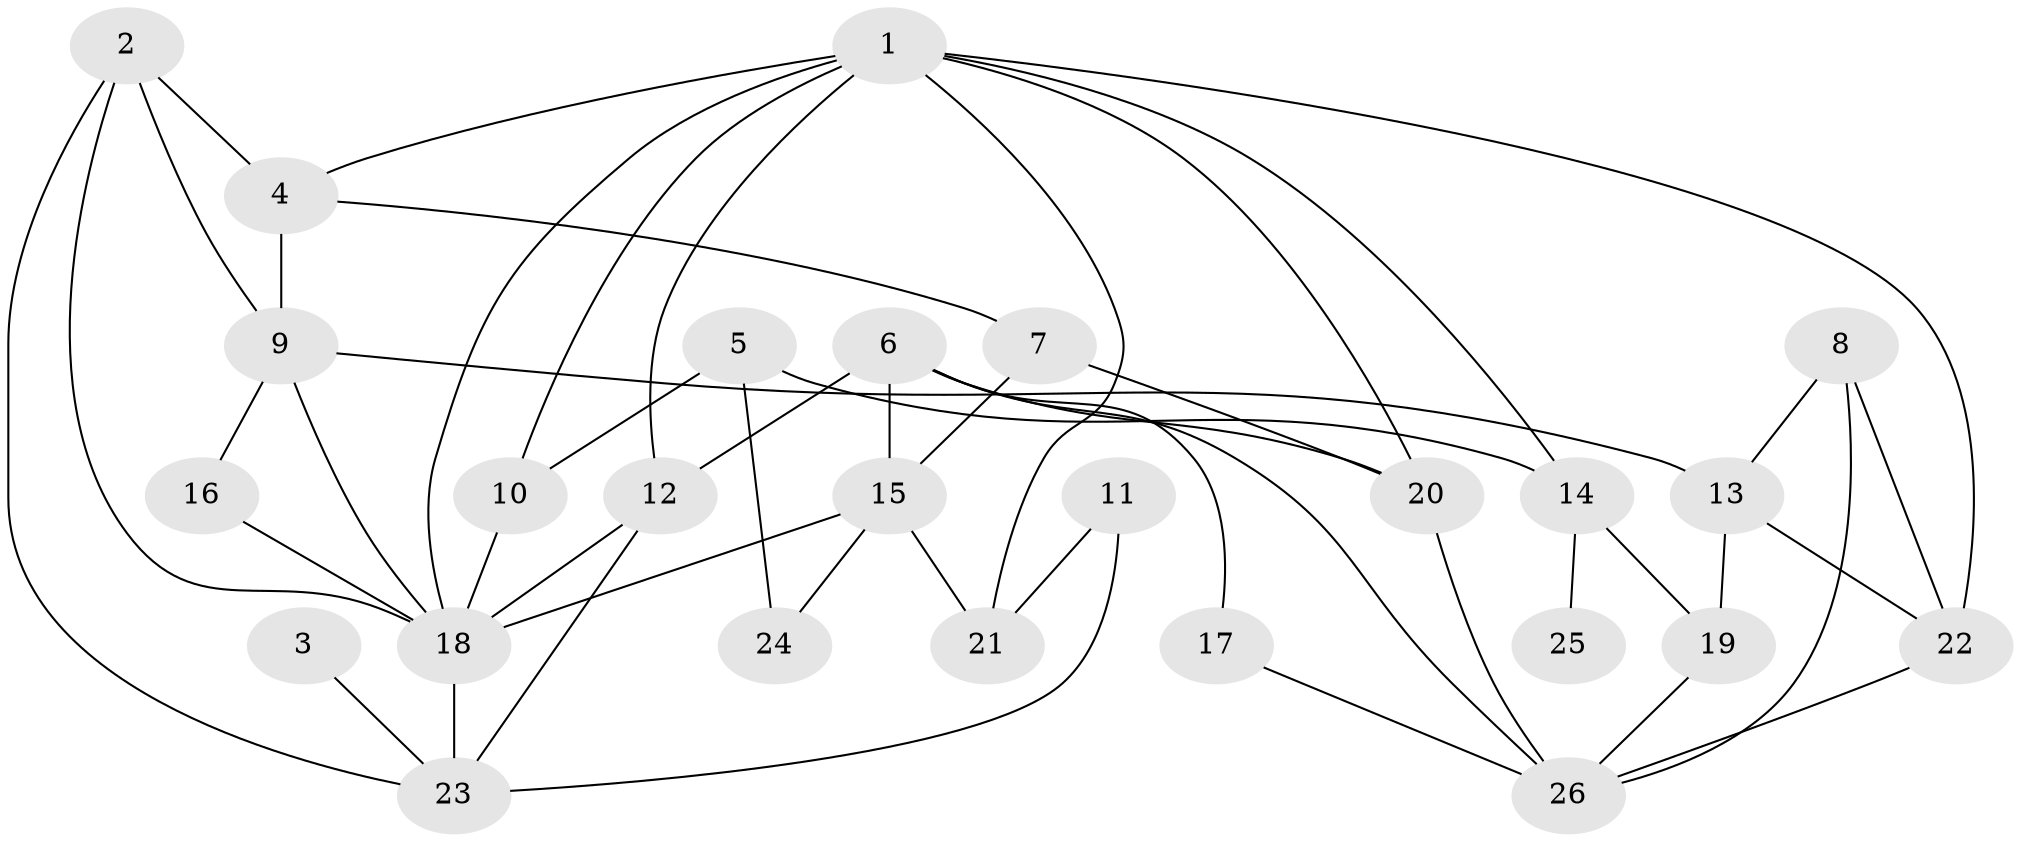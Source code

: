 // original degree distribution, {2: 0.23076923076923078, 7: 0.019230769230769232, 3: 0.25, 6: 0.019230769230769232, 4: 0.09615384615384616, 5: 0.17307692307692307, 1: 0.21153846153846154}
// Generated by graph-tools (version 1.1) at 2025/25/03/09/25 03:25:33]
// undirected, 26 vertices, 49 edges
graph export_dot {
graph [start="1"]
  node [color=gray90,style=filled];
  1;
  2;
  3;
  4;
  5;
  6;
  7;
  8;
  9;
  10;
  11;
  12;
  13;
  14;
  15;
  16;
  17;
  18;
  19;
  20;
  21;
  22;
  23;
  24;
  25;
  26;
  1 -- 4 [weight=1.0];
  1 -- 10 [weight=1.0];
  1 -- 12 [weight=1.0];
  1 -- 14 [weight=1.0];
  1 -- 18 [weight=1.0];
  1 -- 20 [weight=1.0];
  1 -- 21 [weight=1.0];
  1 -- 22 [weight=1.0];
  2 -- 4 [weight=1.0];
  2 -- 9 [weight=1.0];
  2 -- 18 [weight=1.0];
  2 -- 23 [weight=1.0];
  3 -- 23 [weight=1.0];
  4 -- 7 [weight=1.0];
  4 -- 9 [weight=1.0];
  5 -- 10 [weight=1.0];
  5 -- 14 [weight=1.0];
  5 -- 24 [weight=2.0];
  6 -- 12 [weight=1.0];
  6 -- 15 [weight=1.0];
  6 -- 17 [weight=1.0];
  6 -- 20 [weight=1.0];
  6 -- 26 [weight=1.0];
  7 -- 15 [weight=1.0];
  7 -- 20 [weight=1.0];
  8 -- 13 [weight=1.0];
  8 -- 22 [weight=1.0];
  8 -- 26 [weight=1.0];
  9 -- 13 [weight=1.0];
  9 -- 16 [weight=1.0];
  9 -- 18 [weight=1.0];
  10 -- 18 [weight=1.0];
  11 -- 21 [weight=1.0];
  11 -- 23 [weight=1.0];
  12 -- 18 [weight=1.0];
  12 -- 23 [weight=1.0];
  13 -- 19 [weight=1.0];
  13 -- 22 [weight=1.0];
  14 -- 19 [weight=1.0];
  14 -- 25 [weight=1.0];
  15 -- 18 [weight=1.0];
  15 -- 21 [weight=1.0];
  15 -- 24 [weight=1.0];
  16 -- 18 [weight=1.0];
  17 -- 26 [weight=1.0];
  18 -- 23 [weight=1.0];
  19 -- 26 [weight=1.0];
  20 -- 26 [weight=1.0];
  22 -- 26 [weight=1.0];
}
